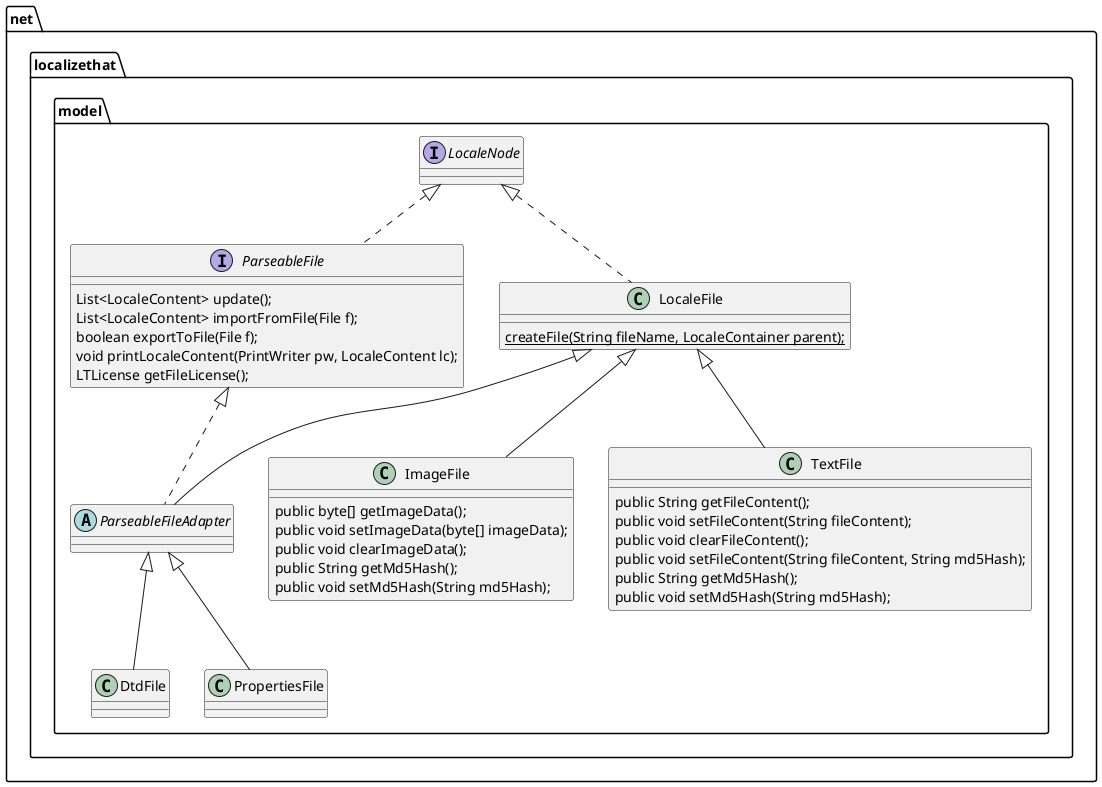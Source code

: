 @startuml
interface net.localizethat.model.LocaleNode

interface net.localizethat.model.ParseableFile {
    List<LocaleContent> update();
    List<LocaleContent> importFromFile(File f);
    boolean exportToFile(File f);
    void printLocaleContent(PrintWriter pw, LocaleContent lc);
    LTLicense getFileLicense();
}

class net.localizethat.model.LocaleFile {
    {static} createFile(String fileName, LocaleContainer parent);
}
class net.localizethat.model.DtdFile
class net.localizethat.model.ImageFile {
    public byte[] getImageData();
    public void setImageData(byte[] imageData);
    public void clearImageData();
    public String getMd5Hash();
    public void setMd5Hash(String md5Hash);
}
class net.localizethat.model.PropertiesFile
class net.localizethat.model.TextFile {
    public String getFileContent();
    public void setFileContent(String fileContent);
    public void clearFileContent();
    public void setFileContent(String fileContent, String md5Hash);
    public String getMd5Hash();
    public void setMd5Hash(String md5Hash);
}
abstract class net.localizethat.model.ParseableFileAdapter

net.localizethat.model.LocaleNode <|.. net.localizethat.model.ParseableFile
net.localizethat.model.LocaleNode <|.. net.localizethat.model.LocaleFile
net.localizethat.model.ParseableFile <|.. net.localizethat.model.ParseableFileAdapter
net.localizethat.model.ParseableFileAdapter <|-- net.localizethat.model.DtdFile
net.localizethat.model.ParseableFileAdapter <|-- net.localizethat.model.PropertiesFile

net.localizethat.model.LocaleFile <|-- net.localizethat.model.ParseableFileAdapter
net.localizethat.model.LocaleFile <|-- net.localizethat.model.ImageFile
net.localizethat.model.LocaleFile <|-- net.localizethat.model.TextFile

@enduml